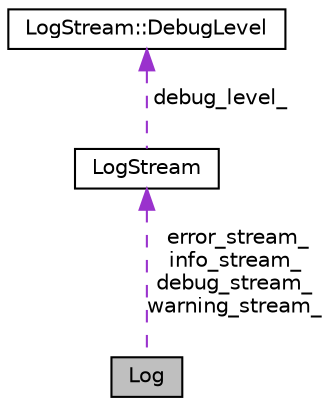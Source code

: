digraph "Log"
{
  edge [fontname="Helvetica",fontsize="10",labelfontname="Helvetica",labelfontsize="10"];
  node [fontname="Helvetica",fontsize="10",shape=record];
  Node1 [label="Log",height=0.2,width=0.4,color="black", fillcolor="grey75", style="filled", fontcolor="black"];
  Node2 -> Node1 [dir="back",color="darkorchid3",fontsize="10",style="dashed",label=" error_stream_\ninfo_stream_\ndebug_stream_\nwarning_stream_" ,fontname="Helvetica"];
  Node2 [label="LogStream",height=0.2,width=0.4,color="black", fillcolor="white", style="filled",URL="$classLogStream.html"];
  Node3 -> Node2 [dir="back",color="darkorchid3",fontsize="10",style="dashed",label=" debug_level_" ,fontname="Helvetica"];
  Node3 [label="LogStream::DebugLevel",height=0.2,width=0.4,color="black", fillcolor="white", style="filled",URL="$structLogStream_1_1DebugLevel.html",tooltip="A struct that holds all the information about a debug level. "];
}
